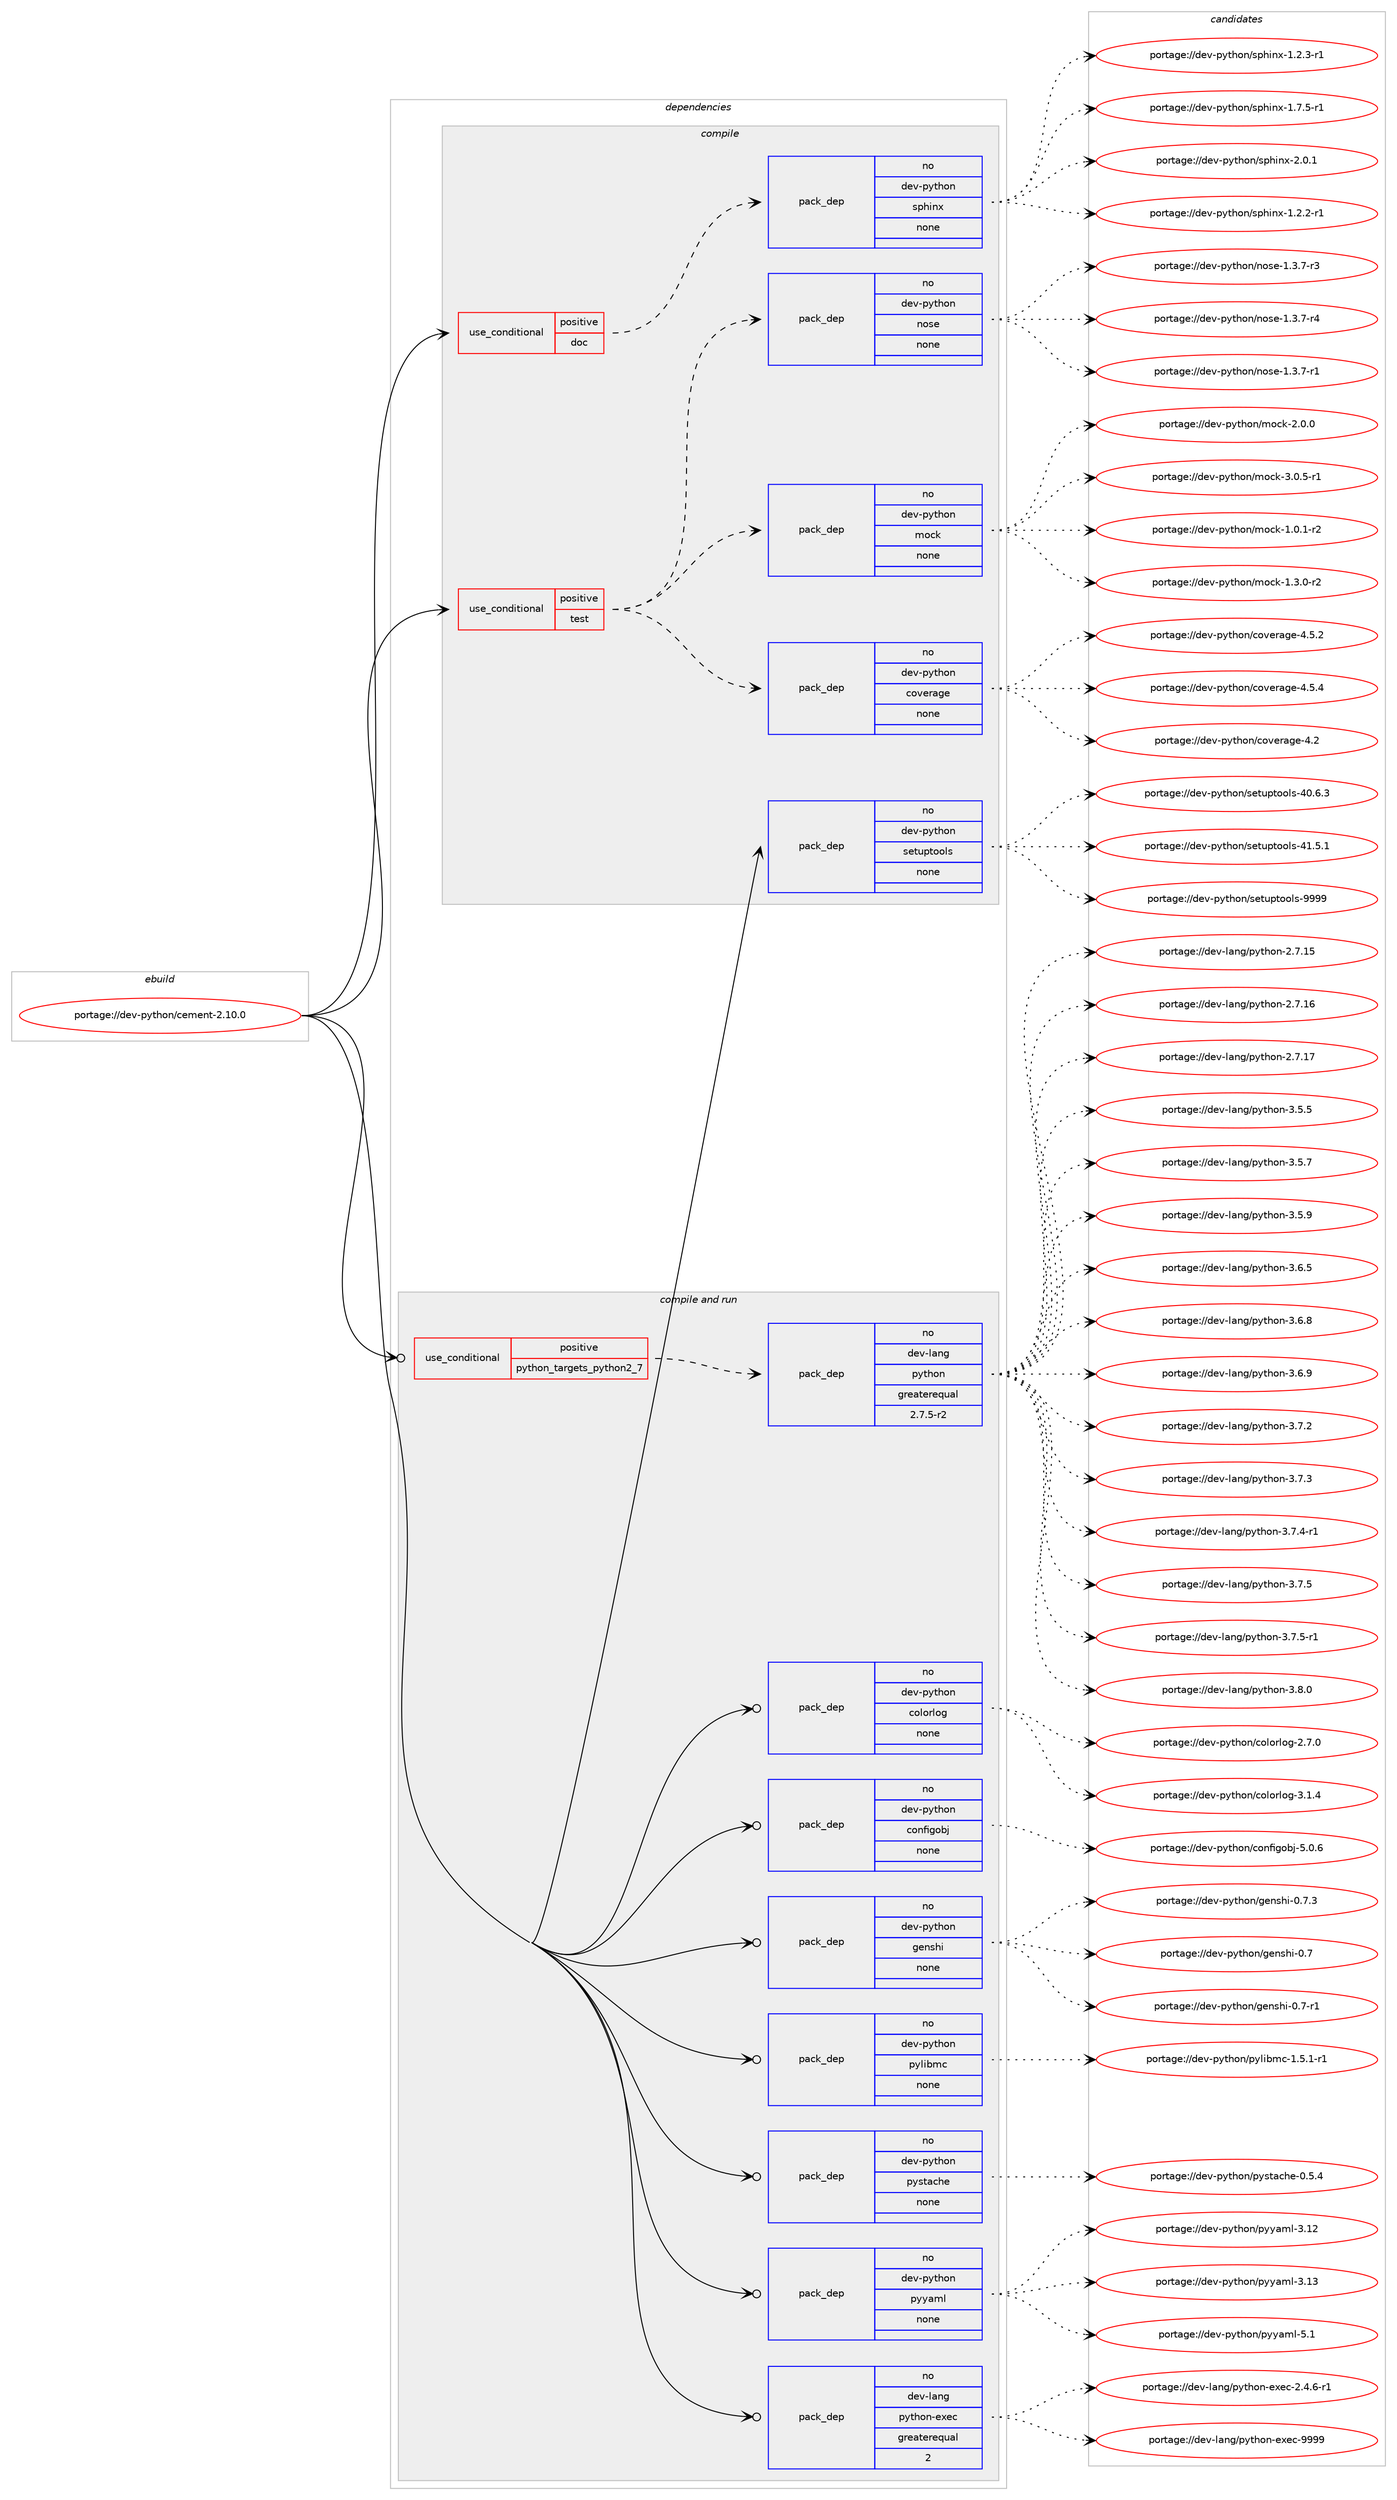 digraph prolog {

# *************
# Graph options
# *************

newrank=true;
concentrate=true;
compound=true;
graph [rankdir=LR,fontname=Helvetica,fontsize=10,ranksep=1.5];#, ranksep=2.5, nodesep=0.2];
edge  [arrowhead=vee];
node  [fontname=Helvetica,fontsize=10];

# **********
# The ebuild
# **********

subgraph cluster_leftcol {
color=gray;
rank=same;
label=<<i>ebuild</i>>;
id [label="portage://dev-python/cement-2.10.0", color=red, width=4, href="../dev-python/cement-2.10.0.svg"];
}

# ****************
# The dependencies
# ****************

subgraph cluster_midcol {
color=gray;
label=<<i>dependencies</i>>;
subgraph cluster_compile {
fillcolor="#eeeeee";
style=filled;
label=<<i>compile</i>>;
subgraph cond26661 {
dependency133414 [label=<<TABLE BORDER="0" CELLBORDER="1" CELLSPACING="0" CELLPADDING="4"><TR><TD ROWSPAN="3" CELLPADDING="10">use_conditional</TD></TR><TR><TD>positive</TD></TR><TR><TD>doc</TD></TR></TABLE>>, shape=none, color=red];
subgraph pack103445 {
dependency133415 [label=<<TABLE BORDER="0" CELLBORDER="1" CELLSPACING="0" CELLPADDING="4" WIDTH="220"><TR><TD ROWSPAN="6" CELLPADDING="30">pack_dep</TD></TR><TR><TD WIDTH="110">no</TD></TR><TR><TD>dev-python</TD></TR><TR><TD>sphinx</TD></TR><TR><TD>none</TD></TR><TR><TD></TD></TR></TABLE>>, shape=none, color=blue];
}
dependency133414:e -> dependency133415:w [weight=20,style="dashed",arrowhead="vee"];
}
id:e -> dependency133414:w [weight=20,style="solid",arrowhead="vee"];
subgraph cond26662 {
dependency133416 [label=<<TABLE BORDER="0" CELLBORDER="1" CELLSPACING="0" CELLPADDING="4"><TR><TD ROWSPAN="3" CELLPADDING="10">use_conditional</TD></TR><TR><TD>positive</TD></TR><TR><TD>test</TD></TR></TABLE>>, shape=none, color=red];
subgraph pack103446 {
dependency133417 [label=<<TABLE BORDER="0" CELLBORDER="1" CELLSPACING="0" CELLPADDING="4" WIDTH="220"><TR><TD ROWSPAN="6" CELLPADDING="30">pack_dep</TD></TR><TR><TD WIDTH="110">no</TD></TR><TR><TD>dev-python</TD></TR><TR><TD>mock</TD></TR><TR><TD>none</TD></TR><TR><TD></TD></TR></TABLE>>, shape=none, color=blue];
}
dependency133416:e -> dependency133417:w [weight=20,style="dashed",arrowhead="vee"];
subgraph pack103447 {
dependency133418 [label=<<TABLE BORDER="0" CELLBORDER="1" CELLSPACING="0" CELLPADDING="4" WIDTH="220"><TR><TD ROWSPAN="6" CELLPADDING="30">pack_dep</TD></TR><TR><TD WIDTH="110">no</TD></TR><TR><TD>dev-python</TD></TR><TR><TD>nose</TD></TR><TR><TD>none</TD></TR><TR><TD></TD></TR></TABLE>>, shape=none, color=blue];
}
dependency133416:e -> dependency133418:w [weight=20,style="dashed",arrowhead="vee"];
subgraph pack103448 {
dependency133419 [label=<<TABLE BORDER="0" CELLBORDER="1" CELLSPACING="0" CELLPADDING="4" WIDTH="220"><TR><TD ROWSPAN="6" CELLPADDING="30">pack_dep</TD></TR><TR><TD WIDTH="110">no</TD></TR><TR><TD>dev-python</TD></TR><TR><TD>coverage</TD></TR><TR><TD>none</TD></TR><TR><TD></TD></TR></TABLE>>, shape=none, color=blue];
}
dependency133416:e -> dependency133419:w [weight=20,style="dashed",arrowhead="vee"];
}
id:e -> dependency133416:w [weight=20,style="solid",arrowhead="vee"];
subgraph pack103449 {
dependency133420 [label=<<TABLE BORDER="0" CELLBORDER="1" CELLSPACING="0" CELLPADDING="4" WIDTH="220"><TR><TD ROWSPAN="6" CELLPADDING="30">pack_dep</TD></TR><TR><TD WIDTH="110">no</TD></TR><TR><TD>dev-python</TD></TR><TR><TD>setuptools</TD></TR><TR><TD>none</TD></TR><TR><TD></TD></TR></TABLE>>, shape=none, color=blue];
}
id:e -> dependency133420:w [weight=20,style="solid",arrowhead="vee"];
}
subgraph cluster_compileandrun {
fillcolor="#eeeeee";
style=filled;
label=<<i>compile and run</i>>;
subgraph cond26663 {
dependency133421 [label=<<TABLE BORDER="0" CELLBORDER="1" CELLSPACING="0" CELLPADDING="4"><TR><TD ROWSPAN="3" CELLPADDING="10">use_conditional</TD></TR><TR><TD>positive</TD></TR><TR><TD>python_targets_python2_7</TD></TR></TABLE>>, shape=none, color=red];
subgraph pack103450 {
dependency133422 [label=<<TABLE BORDER="0" CELLBORDER="1" CELLSPACING="0" CELLPADDING="4" WIDTH="220"><TR><TD ROWSPAN="6" CELLPADDING="30">pack_dep</TD></TR><TR><TD WIDTH="110">no</TD></TR><TR><TD>dev-lang</TD></TR><TR><TD>python</TD></TR><TR><TD>greaterequal</TD></TR><TR><TD>2.7.5-r2</TD></TR></TABLE>>, shape=none, color=blue];
}
dependency133421:e -> dependency133422:w [weight=20,style="dashed",arrowhead="vee"];
}
id:e -> dependency133421:w [weight=20,style="solid",arrowhead="odotvee"];
subgraph pack103451 {
dependency133423 [label=<<TABLE BORDER="0" CELLBORDER="1" CELLSPACING="0" CELLPADDING="4" WIDTH="220"><TR><TD ROWSPAN="6" CELLPADDING="30">pack_dep</TD></TR><TR><TD WIDTH="110">no</TD></TR><TR><TD>dev-lang</TD></TR><TR><TD>python-exec</TD></TR><TR><TD>greaterequal</TD></TR><TR><TD>2</TD></TR></TABLE>>, shape=none, color=blue];
}
id:e -> dependency133423:w [weight=20,style="solid",arrowhead="odotvee"];
subgraph pack103452 {
dependency133424 [label=<<TABLE BORDER="0" CELLBORDER="1" CELLSPACING="0" CELLPADDING="4" WIDTH="220"><TR><TD ROWSPAN="6" CELLPADDING="30">pack_dep</TD></TR><TR><TD WIDTH="110">no</TD></TR><TR><TD>dev-python</TD></TR><TR><TD>colorlog</TD></TR><TR><TD>none</TD></TR><TR><TD></TD></TR></TABLE>>, shape=none, color=blue];
}
id:e -> dependency133424:w [weight=20,style="solid",arrowhead="odotvee"];
subgraph pack103453 {
dependency133425 [label=<<TABLE BORDER="0" CELLBORDER="1" CELLSPACING="0" CELLPADDING="4" WIDTH="220"><TR><TD ROWSPAN="6" CELLPADDING="30">pack_dep</TD></TR><TR><TD WIDTH="110">no</TD></TR><TR><TD>dev-python</TD></TR><TR><TD>configobj</TD></TR><TR><TD>none</TD></TR><TR><TD></TD></TR></TABLE>>, shape=none, color=blue];
}
id:e -> dependency133425:w [weight=20,style="solid",arrowhead="odotvee"];
subgraph pack103454 {
dependency133426 [label=<<TABLE BORDER="0" CELLBORDER="1" CELLSPACING="0" CELLPADDING="4" WIDTH="220"><TR><TD ROWSPAN="6" CELLPADDING="30">pack_dep</TD></TR><TR><TD WIDTH="110">no</TD></TR><TR><TD>dev-python</TD></TR><TR><TD>genshi</TD></TR><TR><TD>none</TD></TR><TR><TD></TD></TR></TABLE>>, shape=none, color=blue];
}
id:e -> dependency133426:w [weight=20,style="solid",arrowhead="odotvee"];
subgraph pack103455 {
dependency133427 [label=<<TABLE BORDER="0" CELLBORDER="1" CELLSPACING="0" CELLPADDING="4" WIDTH="220"><TR><TD ROWSPAN="6" CELLPADDING="30">pack_dep</TD></TR><TR><TD WIDTH="110">no</TD></TR><TR><TD>dev-python</TD></TR><TR><TD>pylibmc</TD></TR><TR><TD>none</TD></TR><TR><TD></TD></TR></TABLE>>, shape=none, color=blue];
}
id:e -> dependency133427:w [weight=20,style="solid",arrowhead="odotvee"];
subgraph pack103456 {
dependency133428 [label=<<TABLE BORDER="0" CELLBORDER="1" CELLSPACING="0" CELLPADDING="4" WIDTH="220"><TR><TD ROWSPAN="6" CELLPADDING="30">pack_dep</TD></TR><TR><TD WIDTH="110">no</TD></TR><TR><TD>dev-python</TD></TR><TR><TD>pystache</TD></TR><TR><TD>none</TD></TR><TR><TD></TD></TR></TABLE>>, shape=none, color=blue];
}
id:e -> dependency133428:w [weight=20,style="solid",arrowhead="odotvee"];
subgraph pack103457 {
dependency133429 [label=<<TABLE BORDER="0" CELLBORDER="1" CELLSPACING="0" CELLPADDING="4" WIDTH="220"><TR><TD ROWSPAN="6" CELLPADDING="30">pack_dep</TD></TR><TR><TD WIDTH="110">no</TD></TR><TR><TD>dev-python</TD></TR><TR><TD>pyyaml</TD></TR><TR><TD>none</TD></TR><TR><TD></TD></TR></TABLE>>, shape=none, color=blue];
}
id:e -> dependency133429:w [weight=20,style="solid",arrowhead="odotvee"];
}
subgraph cluster_run {
fillcolor="#eeeeee";
style=filled;
label=<<i>run</i>>;
}
}

# **************
# The candidates
# **************

subgraph cluster_choices {
rank=same;
color=gray;
label=<<i>candidates</i>>;

subgraph choice103445 {
color=black;
nodesep=1;
choiceportage10010111845112121116104111110471151121041051101204549465046504511449 [label="portage://dev-python/sphinx-1.2.2-r1", color=red, width=4,href="../dev-python/sphinx-1.2.2-r1.svg"];
choiceportage10010111845112121116104111110471151121041051101204549465046514511449 [label="portage://dev-python/sphinx-1.2.3-r1", color=red, width=4,href="../dev-python/sphinx-1.2.3-r1.svg"];
choiceportage10010111845112121116104111110471151121041051101204549465546534511449 [label="portage://dev-python/sphinx-1.7.5-r1", color=red, width=4,href="../dev-python/sphinx-1.7.5-r1.svg"];
choiceportage1001011184511212111610411111047115112104105110120455046484649 [label="portage://dev-python/sphinx-2.0.1", color=red, width=4,href="../dev-python/sphinx-2.0.1.svg"];
dependency133415:e -> choiceportage10010111845112121116104111110471151121041051101204549465046504511449:w [style=dotted,weight="100"];
dependency133415:e -> choiceportage10010111845112121116104111110471151121041051101204549465046514511449:w [style=dotted,weight="100"];
dependency133415:e -> choiceportage10010111845112121116104111110471151121041051101204549465546534511449:w [style=dotted,weight="100"];
dependency133415:e -> choiceportage1001011184511212111610411111047115112104105110120455046484649:w [style=dotted,weight="100"];
}
subgraph choice103446 {
color=black;
nodesep=1;
choiceportage1001011184511212111610411111047109111991074549464846494511450 [label="portage://dev-python/mock-1.0.1-r2", color=red, width=4,href="../dev-python/mock-1.0.1-r2.svg"];
choiceportage1001011184511212111610411111047109111991074549465146484511450 [label="portage://dev-python/mock-1.3.0-r2", color=red, width=4,href="../dev-python/mock-1.3.0-r2.svg"];
choiceportage100101118451121211161041111104710911199107455046484648 [label="portage://dev-python/mock-2.0.0", color=red, width=4,href="../dev-python/mock-2.0.0.svg"];
choiceportage1001011184511212111610411111047109111991074551464846534511449 [label="portage://dev-python/mock-3.0.5-r1", color=red, width=4,href="../dev-python/mock-3.0.5-r1.svg"];
dependency133417:e -> choiceportage1001011184511212111610411111047109111991074549464846494511450:w [style=dotted,weight="100"];
dependency133417:e -> choiceportage1001011184511212111610411111047109111991074549465146484511450:w [style=dotted,weight="100"];
dependency133417:e -> choiceportage100101118451121211161041111104710911199107455046484648:w [style=dotted,weight="100"];
dependency133417:e -> choiceportage1001011184511212111610411111047109111991074551464846534511449:w [style=dotted,weight="100"];
}
subgraph choice103447 {
color=black;
nodesep=1;
choiceportage10010111845112121116104111110471101111151014549465146554511449 [label="portage://dev-python/nose-1.3.7-r1", color=red, width=4,href="../dev-python/nose-1.3.7-r1.svg"];
choiceportage10010111845112121116104111110471101111151014549465146554511451 [label="portage://dev-python/nose-1.3.7-r3", color=red, width=4,href="../dev-python/nose-1.3.7-r3.svg"];
choiceportage10010111845112121116104111110471101111151014549465146554511452 [label="portage://dev-python/nose-1.3.7-r4", color=red, width=4,href="../dev-python/nose-1.3.7-r4.svg"];
dependency133418:e -> choiceportage10010111845112121116104111110471101111151014549465146554511449:w [style=dotted,weight="100"];
dependency133418:e -> choiceportage10010111845112121116104111110471101111151014549465146554511451:w [style=dotted,weight="100"];
dependency133418:e -> choiceportage10010111845112121116104111110471101111151014549465146554511452:w [style=dotted,weight="100"];
}
subgraph choice103448 {
color=black;
nodesep=1;
choiceportage1001011184511212111610411111047991111181011149710310145524650 [label="portage://dev-python/coverage-4.2", color=red, width=4,href="../dev-python/coverage-4.2.svg"];
choiceportage10010111845112121116104111110479911111810111497103101455246534650 [label="portage://dev-python/coverage-4.5.2", color=red, width=4,href="../dev-python/coverage-4.5.2.svg"];
choiceportage10010111845112121116104111110479911111810111497103101455246534652 [label="portage://dev-python/coverage-4.5.4", color=red, width=4,href="../dev-python/coverage-4.5.4.svg"];
dependency133419:e -> choiceportage1001011184511212111610411111047991111181011149710310145524650:w [style=dotted,weight="100"];
dependency133419:e -> choiceportage10010111845112121116104111110479911111810111497103101455246534650:w [style=dotted,weight="100"];
dependency133419:e -> choiceportage10010111845112121116104111110479911111810111497103101455246534652:w [style=dotted,weight="100"];
}
subgraph choice103449 {
color=black;
nodesep=1;
choiceportage100101118451121211161041111104711510111611711211611111110811545524846544651 [label="portage://dev-python/setuptools-40.6.3", color=red, width=4,href="../dev-python/setuptools-40.6.3.svg"];
choiceportage100101118451121211161041111104711510111611711211611111110811545524946534649 [label="portage://dev-python/setuptools-41.5.1", color=red, width=4,href="../dev-python/setuptools-41.5.1.svg"];
choiceportage10010111845112121116104111110471151011161171121161111111081154557575757 [label="portage://dev-python/setuptools-9999", color=red, width=4,href="../dev-python/setuptools-9999.svg"];
dependency133420:e -> choiceportage100101118451121211161041111104711510111611711211611111110811545524846544651:w [style=dotted,weight="100"];
dependency133420:e -> choiceportage100101118451121211161041111104711510111611711211611111110811545524946534649:w [style=dotted,weight="100"];
dependency133420:e -> choiceportage10010111845112121116104111110471151011161171121161111111081154557575757:w [style=dotted,weight="100"];
}
subgraph choice103450 {
color=black;
nodesep=1;
choiceportage10010111845108971101034711212111610411111045504655464953 [label="portage://dev-lang/python-2.7.15", color=red, width=4,href="../dev-lang/python-2.7.15.svg"];
choiceportage10010111845108971101034711212111610411111045504655464954 [label="portage://dev-lang/python-2.7.16", color=red, width=4,href="../dev-lang/python-2.7.16.svg"];
choiceportage10010111845108971101034711212111610411111045504655464955 [label="portage://dev-lang/python-2.7.17", color=red, width=4,href="../dev-lang/python-2.7.17.svg"];
choiceportage100101118451089711010347112121116104111110455146534653 [label="portage://dev-lang/python-3.5.5", color=red, width=4,href="../dev-lang/python-3.5.5.svg"];
choiceportage100101118451089711010347112121116104111110455146534655 [label="portage://dev-lang/python-3.5.7", color=red, width=4,href="../dev-lang/python-3.5.7.svg"];
choiceportage100101118451089711010347112121116104111110455146534657 [label="portage://dev-lang/python-3.5.9", color=red, width=4,href="../dev-lang/python-3.5.9.svg"];
choiceportage100101118451089711010347112121116104111110455146544653 [label="portage://dev-lang/python-3.6.5", color=red, width=4,href="../dev-lang/python-3.6.5.svg"];
choiceportage100101118451089711010347112121116104111110455146544656 [label="portage://dev-lang/python-3.6.8", color=red, width=4,href="../dev-lang/python-3.6.8.svg"];
choiceportage100101118451089711010347112121116104111110455146544657 [label="portage://dev-lang/python-3.6.9", color=red, width=4,href="../dev-lang/python-3.6.9.svg"];
choiceportage100101118451089711010347112121116104111110455146554650 [label="portage://dev-lang/python-3.7.2", color=red, width=4,href="../dev-lang/python-3.7.2.svg"];
choiceportage100101118451089711010347112121116104111110455146554651 [label="portage://dev-lang/python-3.7.3", color=red, width=4,href="../dev-lang/python-3.7.3.svg"];
choiceportage1001011184510897110103471121211161041111104551465546524511449 [label="portage://dev-lang/python-3.7.4-r1", color=red, width=4,href="../dev-lang/python-3.7.4-r1.svg"];
choiceportage100101118451089711010347112121116104111110455146554653 [label="portage://dev-lang/python-3.7.5", color=red, width=4,href="../dev-lang/python-3.7.5.svg"];
choiceportage1001011184510897110103471121211161041111104551465546534511449 [label="portage://dev-lang/python-3.7.5-r1", color=red, width=4,href="../dev-lang/python-3.7.5-r1.svg"];
choiceportage100101118451089711010347112121116104111110455146564648 [label="portage://dev-lang/python-3.8.0", color=red, width=4,href="../dev-lang/python-3.8.0.svg"];
dependency133422:e -> choiceportage10010111845108971101034711212111610411111045504655464953:w [style=dotted,weight="100"];
dependency133422:e -> choiceportage10010111845108971101034711212111610411111045504655464954:w [style=dotted,weight="100"];
dependency133422:e -> choiceportage10010111845108971101034711212111610411111045504655464955:w [style=dotted,weight="100"];
dependency133422:e -> choiceportage100101118451089711010347112121116104111110455146534653:w [style=dotted,weight="100"];
dependency133422:e -> choiceportage100101118451089711010347112121116104111110455146534655:w [style=dotted,weight="100"];
dependency133422:e -> choiceportage100101118451089711010347112121116104111110455146534657:w [style=dotted,weight="100"];
dependency133422:e -> choiceportage100101118451089711010347112121116104111110455146544653:w [style=dotted,weight="100"];
dependency133422:e -> choiceportage100101118451089711010347112121116104111110455146544656:w [style=dotted,weight="100"];
dependency133422:e -> choiceportage100101118451089711010347112121116104111110455146544657:w [style=dotted,weight="100"];
dependency133422:e -> choiceportage100101118451089711010347112121116104111110455146554650:w [style=dotted,weight="100"];
dependency133422:e -> choiceportage100101118451089711010347112121116104111110455146554651:w [style=dotted,weight="100"];
dependency133422:e -> choiceportage1001011184510897110103471121211161041111104551465546524511449:w [style=dotted,weight="100"];
dependency133422:e -> choiceportage100101118451089711010347112121116104111110455146554653:w [style=dotted,weight="100"];
dependency133422:e -> choiceportage1001011184510897110103471121211161041111104551465546534511449:w [style=dotted,weight="100"];
dependency133422:e -> choiceportage100101118451089711010347112121116104111110455146564648:w [style=dotted,weight="100"];
}
subgraph choice103451 {
color=black;
nodesep=1;
choiceportage10010111845108971101034711212111610411111045101120101994550465246544511449 [label="portage://dev-lang/python-exec-2.4.6-r1", color=red, width=4,href="../dev-lang/python-exec-2.4.6-r1.svg"];
choiceportage10010111845108971101034711212111610411111045101120101994557575757 [label="portage://dev-lang/python-exec-9999", color=red, width=4,href="../dev-lang/python-exec-9999.svg"];
dependency133423:e -> choiceportage10010111845108971101034711212111610411111045101120101994550465246544511449:w [style=dotted,weight="100"];
dependency133423:e -> choiceportage10010111845108971101034711212111610411111045101120101994557575757:w [style=dotted,weight="100"];
}
subgraph choice103452 {
color=black;
nodesep=1;
choiceportage100101118451121211161041111104799111108111114108111103455046554648 [label="portage://dev-python/colorlog-2.7.0", color=red, width=4,href="../dev-python/colorlog-2.7.0.svg"];
choiceportage100101118451121211161041111104799111108111114108111103455146494652 [label="portage://dev-python/colorlog-3.1.4", color=red, width=4,href="../dev-python/colorlog-3.1.4.svg"];
dependency133424:e -> choiceportage100101118451121211161041111104799111108111114108111103455046554648:w [style=dotted,weight="100"];
dependency133424:e -> choiceportage100101118451121211161041111104799111108111114108111103455146494652:w [style=dotted,weight="100"];
}
subgraph choice103453 {
color=black;
nodesep=1;
choiceportage10010111845112121116104111110479911111010210510311198106455346484654 [label="portage://dev-python/configobj-5.0.6", color=red, width=4,href="../dev-python/configobj-5.0.6.svg"];
dependency133425:e -> choiceportage10010111845112121116104111110479911111010210510311198106455346484654:w [style=dotted,weight="100"];
}
subgraph choice103454 {
color=black;
nodesep=1;
choiceportage100101118451121211161041111104710310111011510410545484655 [label="portage://dev-python/genshi-0.7", color=red, width=4,href="../dev-python/genshi-0.7.svg"];
choiceportage1001011184511212111610411111047103101110115104105454846554511449 [label="portage://dev-python/genshi-0.7-r1", color=red, width=4,href="../dev-python/genshi-0.7-r1.svg"];
choiceportage1001011184511212111610411111047103101110115104105454846554651 [label="portage://dev-python/genshi-0.7.3", color=red, width=4,href="../dev-python/genshi-0.7.3.svg"];
dependency133426:e -> choiceportage100101118451121211161041111104710310111011510410545484655:w [style=dotted,weight="100"];
dependency133426:e -> choiceportage1001011184511212111610411111047103101110115104105454846554511449:w [style=dotted,weight="100"];
dependency133426:e -> choiceportage1001011184511212111610411111047103101110115104105454846554651:w [style=dotted,weight="100"];
}
subgraph choice103455 {
color=black;
nodesep=1;
choiceportage100101118451121211161041111104711212110810598109994549465346494511449 [label="portage://dev-python/pylibmc-1.5.1-r1", color=red, width=4,href="../dev-python/pylibmc-1.5.1-r1.svg"];
dependency133427:e -> choiceportage100101118451121211161041111104711212110810598109994549465346494511449:w [style=dotted,weight="100"];
}
subgraph choice103456 {
color=black;
nodesep=1;
choiceportage10010111845112121116104111110471121211151169799104101454846534652 [label="portage://dev-python/pystache-0.5.4", color=red, width=4,href="../dev-python/pystache-0.5.4.svg"];
dependency133428:e -> choiceportage10010111845112121116104111110471121211151169799104101454846534652:w [style=dotted,weight="100"];
}
subgraph choice103457 {
color=black;
nodesep=1;
choiceportage1001011184511212111610411111047112121121971091084551464950 [label="portage://dev-python/pyyaml-3.12", color=red, width=4,href="../dev-python/pyyaml-3.12.svg"];
choiceportage1001011184511212111610411111047112121121971091084551464951 [label="portage://dev-python/pyyaml-3.13", color=red, width=4,href="../dev-python/pyyaml-3.13.svg"];
choiceportage10010111845112121116104111110471121211219710910845534649 [label="portage://dev-python/pyyaml-5.1", color=red, width=4,href="../dev-python/pyyaml-5.1.svg"];
dependency133429:e -> choiceportage1001011184511212111610411111047112121121971091084551464950:w [style=dotted,weight="100"];
dependency133429:e -> choiceportage1001011184511212111610411111047112121121971091084551464951:w [style=dotted,weight="100"];
dependency133429:e -> choiceportage10010111845112121116104111110471121211219710910845534649:w [style=dotted,weight="100"];
}
}

}
